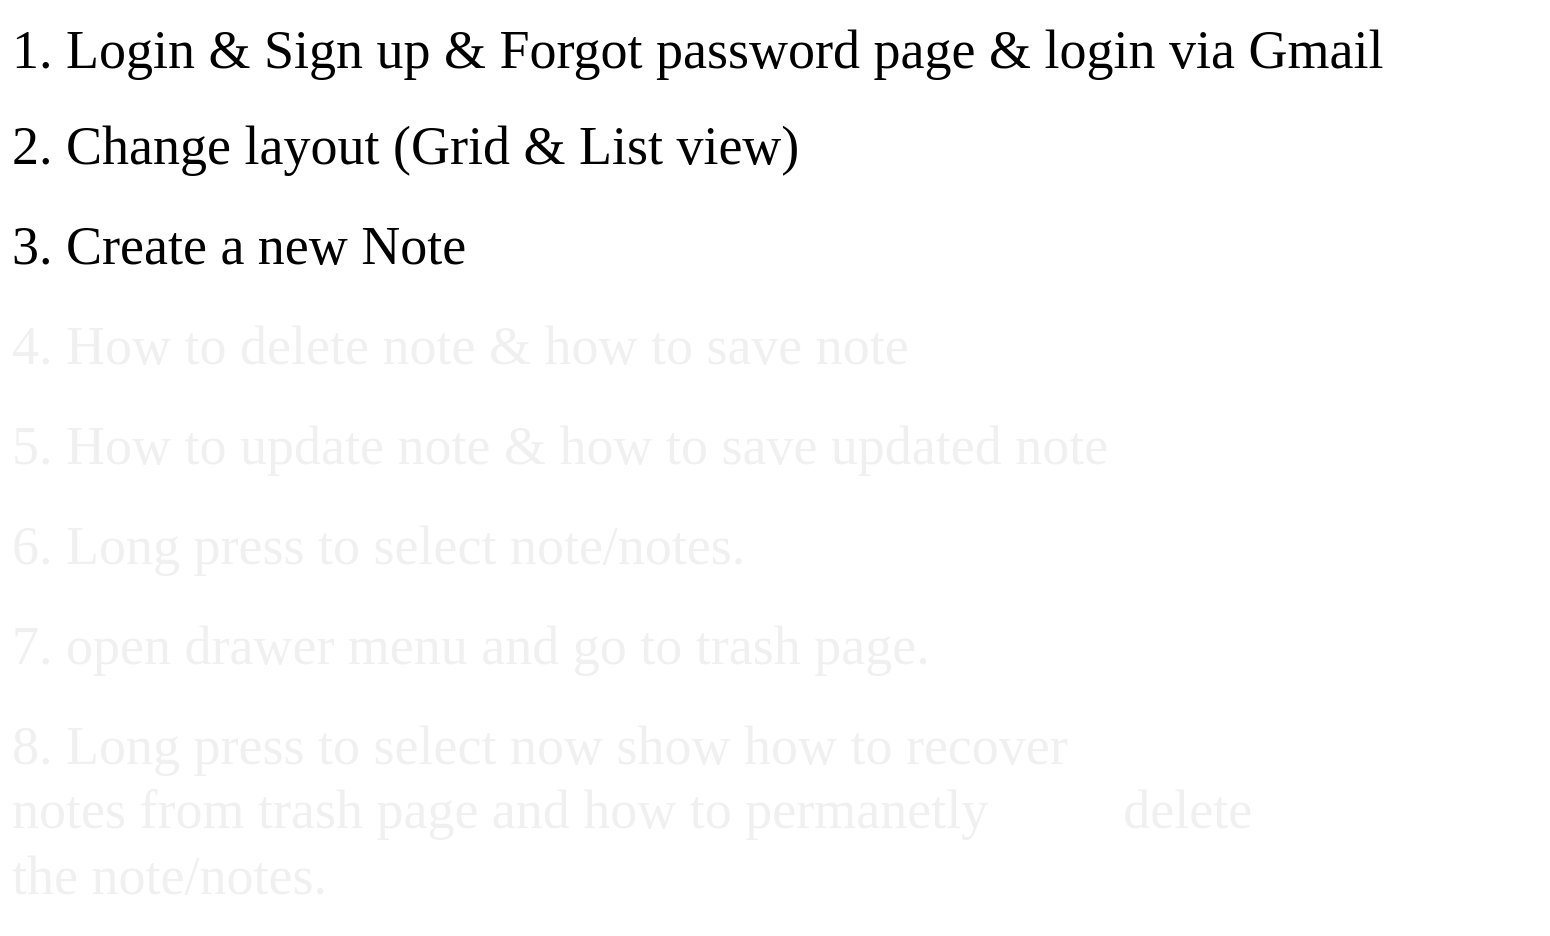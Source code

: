 <mxfile>
    <diagram id="tCNQKT7CJAnjDker31li" name="Page-1">
        <mxGraphModel dx="876" dy="604" grid="1" gridSize="10" guides="1" tooltips="1" connect="1" arrows="1" fold="1" page="1" pageScale="1" pageWidth="850" pageHeight="1100" math="0" shadow="0">
            <root>
                <mxCell id="0"/>
                <mxCell id="1" parent="0"/>
                <mxCell id="4" value="&lt;font style=&quot;font-size: 27px;&quot;&gt;1. Login &amp;amp; Sign up &amp;amp; Forgot password page &amp;amp; login via Gmail&amp;nbsp;&lt;/font&gt;" style="text;html=1;align=left;verticalAlign=middle;resizable=0;points=[];autosize=1;strokeColor=none;fillColor=none;fontFamily=Comic Sans MS;" parent="1" vertex="1">
                    <mxGeometry x="40" y="60" width="770" height="50" as="geometry"/>
                </mxCell>
                <mxCell id="5" value="2. Change layout (Grid &amp;amp; List view)" style="text;whiteSpace=wrap;html=1;fontSize=27;fontFamily=Comic Sans MS;align=left;" parent="1" vertex="1">
                    <mxGeometry x="40" y="110" width="560" height="40" as="geometry"/>
                </mxCell>
                <mxCell id="6" value="&lt;span style=&quot;font-family: &amp;quot;Comic Sans MS&amp;quot;; font-size: 27px; font-style: normal; font-variant-ligatures: normal; font-variant-caps: normal; font-weight: 400; letter-spacing: normal; orphans: 2; text-indent: 0px; text-transform: none; widows: 2; word-spacing: 0px; -webkit-text-stroke-width: 0px; text-decoration-thickness: initial; text-decoration-style: initial; text-decoration-color: initial; float: none; display: inline !important;&quot;&gt;3. Create a new Note&lt;/span&gt;" style="text;whiteSpace=wrap;html=1;fontSize=27;fontFamily=Comic Sans MS;align=left;" parent="1" vertex="1">
                    <mxGeometry x="40" y="160" width="280" height="40" as="geometry"/>
                </mxCell>
                <mxCell id="7" value="&lt;span style=&quot;color: rgb(240, 240, 240); font-family: &amp;quot;Comic Sans MS&amp;quot;; font-size: 27px; font-style: normal; font-variant-ligatures: normal; font-variant-caps: normal; font-weight: 400; letter-spacing: normal; orphans: 2; text-indent: 0px; text-transform: none; widows: 2; word-spacing: 0px; -webkit-text-stroke-width: 0px; text-decoration-thickness: initial; text-decoration-style: initial; text-decoration-color: initial; float: none; display: inline !important;&quot;&gt;4. How to delete note &amp;amp; how to save note&lt;/span&gt;" style="text;whiteSpace=wrap;html=1;fontSize=27;fontFamily=Comic Sans MS;align=left;" parent="1" vertex="1">
                    <mxGeometry x="40" y="210" width="580" height="50" as="geometry"/>
                </mxCell>
                <mxCell id="9" value="&lt;span style=&quot;color: rgb(240, 240, 240); font-family: &amp;quot;Comic Sans MS&amp;quot;; font-size: 27px; font-style: normal; font-variant-ligatures: normal; font-variant-caps: normal; font-weight: 400; letter-spacing: normal; orphans: 2; text-indent: 0px; text-transform: none; widows: 2; word-spacing: 0px; -webkit-text-stroke-width: 0px; text-decoration-thickness: initial; text-decoration-style: initial; text-decoration-color: initial; float: none; display: inline !important;&quot;&gt;5. How to update note &amp;amp; how to save updated note&lt;/span&gt;" style="text;whiteSpace=wrap;html=1;fontSize=27;fontFamily=Comic Sans MS;align=left;" parent="1" vertex="1">
                    <mxGeometry x="40" y="260" width="650" height="50" as="geometry"/>
                </mxCell>
                <mxCell id="10" value="&lt;span style=&quot;color: rgb(240, 240, 240); font-family: &amp;quot;Comic Sans MS&amp;quot;; font-size: 27px; font-style: normal; font-variant-ligatures: normal; font-variant-caps: normal; font-weight: 400; letter-spacing: normal; orphans: 2; text-indent: 0px; text-transform: none; widows: 2; word-spacing: 0px; -webkit-text-stroke-width: 0px; text-decoration-thickness: initial; text-decoration-style: initial; text-decoration-color: initial; float: none; display: inline !important;&quot;&gt;6. Long press to select note/notes.&lt;/span&gt;" style="text;whiteSpace=wrap;html=1;fontSize=27;fontFamily=Comic Sans MS;align=left;" parent="1" vertex="1">
                    <mxGeometry x="40" y="310" width="650" height="50" as="geometry"/>
                </mxCell>
                <mxCell id="11" value="&lt;span style=&quot;color: rgb(240, 240, 240); font-family: &amp;quot;Comic Sans MS&amp;quot;; font-size: 27px; font-style: normal; font-variant-ligatures: normal; font-variant-caps: normal; font-weight: 400; letter-spacing: normal; orphans: 2; text-indent: 0px; text-transform: none; widows: 2; word-spacing: 0px; -webkit-text-stroke-width: 0px; text-decoration-thickness: initial; text-decoration-style: initial; text-decoration-color: initial; float: none; display: inline !important;&quot;&gt;7. open drawer menu and go to trash page.&lt;/span&gt;" style="text;whiteSpace=wrap;html=1;fontSize=27;fontFamily=Comic Sans MS;align=left;" parent="1" vertex="1">
                    <mxGeometry x="40" y="360" width="650" height="50" as="geometry"/>
                </mxCell>
                <mxCell id="12" value="&lt;span style=&quot;color: rgb(240, 240, 240); font-family: &amp;quot;Comic Sans MS&amp;quot;; font-size: 27px; font-style: normal; font-variant-ligatures: normal; font-variant-caps: normal; font-weight: 400; letter-spacing: normal; orphans: 2; text-indent: 0px; text-transform: none; widows: 2; word-spacing: 0px; -webkit-text-stroke-width: 0px; text-decoration-thickness: initial; text-decoration-style: initial; text-decoration-color: initial; float: none; display: inline !important;&quot;&gt;8. Long press to select now show how to recover&amp;nbsp; &amp;nbsp; &amp;nbsp; &amp;nbsp; &amp;nbsp; notes from trash page and how to permanetly&amp;nbsp; &amp;nbsp; &amp;nbsp; &amp;nbsp; &amp;nbsp; delete the note/notes.&lt;/span&gt;" style="text;whiteSpace=wrap;html=1;fontSize=27;fontFamily=Comic Sans MS;align=left;shadow=1;" parent="1" vertex="1">
                    <mxGeometry x="40" y="410" width="650" height="110" as="geometry"/>
                </mxCell>
            </root>
        </mxGraphModel>
    </diagram>
</mxfile>